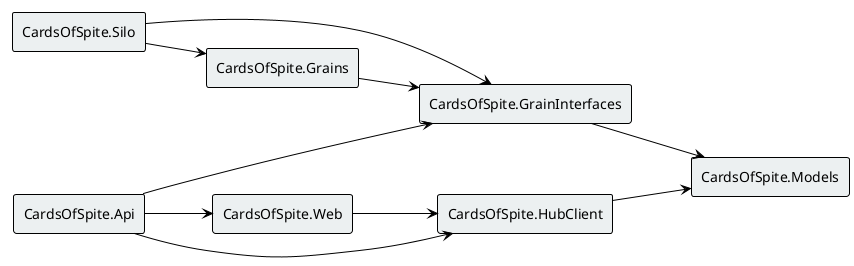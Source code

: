 @startuml Dependency graph

!theme plain
skinparam ComponentStyle rectangle
left to right direction

' Projects
[CardsOfSpite.Web] #ecf0f1
[CardsOfSpite.GrainInterfaces] #ecf0f1
[CardsOfSpite.Grains] #ecf0f1
[CardsOfSpite.Silo] #ecf0f1
[CardsOfSpite.Models] #ecf0f1
[CardsOfSpite.Api] #ecf0f1
[CardsOfSpite.HubClient] #ecf0f1

CardsOfSpite.Web --> CardsOfSpite.HubClient
CardsOfSpite.GrainInterfaces --> CardsOfSpite.Models
CardsOfSpite.Grains --> CardsOfSpite.GrainInterfaces
CardsOfSpite.Silo --> CardsOfSpite.GrainInterfaces
CardsOfSpite.Silo --> CardsOfSpite.Grains
CardsOfSpite.Api --> CardsOfSpite.GrainInterfaces
CardsOfSpite.Api --> CardsOfSpite.HubClient
CardsOfSpite.Api --> CardsOfSpite.Web
CardsOfSpite.HubClient --> CardsOfSpite.Models
@enduml
